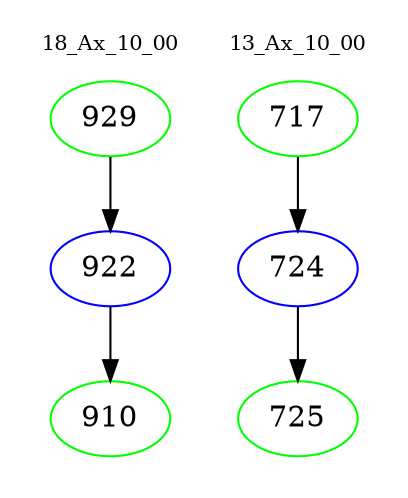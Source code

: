 digraph{
subgraph cluster_0 {
color = white
label = "18_Ax_10_00";
fontsize=10;
T0_929 [label="929", color="green"]
T0_929 -> T0_922 [color="black"]
T0_922 [label="922", color="blue"]
T0_922 -> T0_910 [color="black"]
T0_910 [label="910", color="green"]
}
subgraph cluster_1 {
color = white
label = "13_Ax_10_00";
fontsize=10;
T1_717 [label="717", color="green"]
T1_717 -> T1_724 [color="black"]
T1_724 [label="724", color="blue"]
T1_724 -> T1_725 [color="black"]
T1_725 [label="725", color="green"]
}
}
